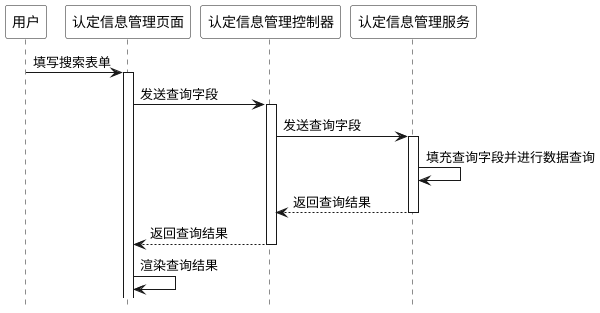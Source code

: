 @startuml written_query

hide footbox
skinparam sequence {
  ParticipantBackgroundColor #ffffff
  ParticipantFontColor #000000
}

participant 用户
participant 认定信息管理页面
participant 认定信息管理控制器
participant 认定信息管理服务


用户 -> 认定信息管理页面: 填写搜索表单
activate 认定信息管理页面

认定信息管理页面 -> 认定信息管理控制器: 发送查询字段
activate 认定信息管理控制器

认定信息管理控制器 -> 认定信息管理服务: 发送查询字段
activate 认定信息管理服务

认定信息管理服务 -> 认定信息管理服务: 填充查询字段并进行数据查询
认定信息管理服务 --> 认定信息管理控制器: 返回查询结果
deactivate 认定信息管理服务

认定信息管理控制器 --> 认定信息管理页面: 返回查询结果
deactivate 认定信息管理控制器

认定信息管理页面 -> 认定信息管理页面: 渲染查询结果

@enduml